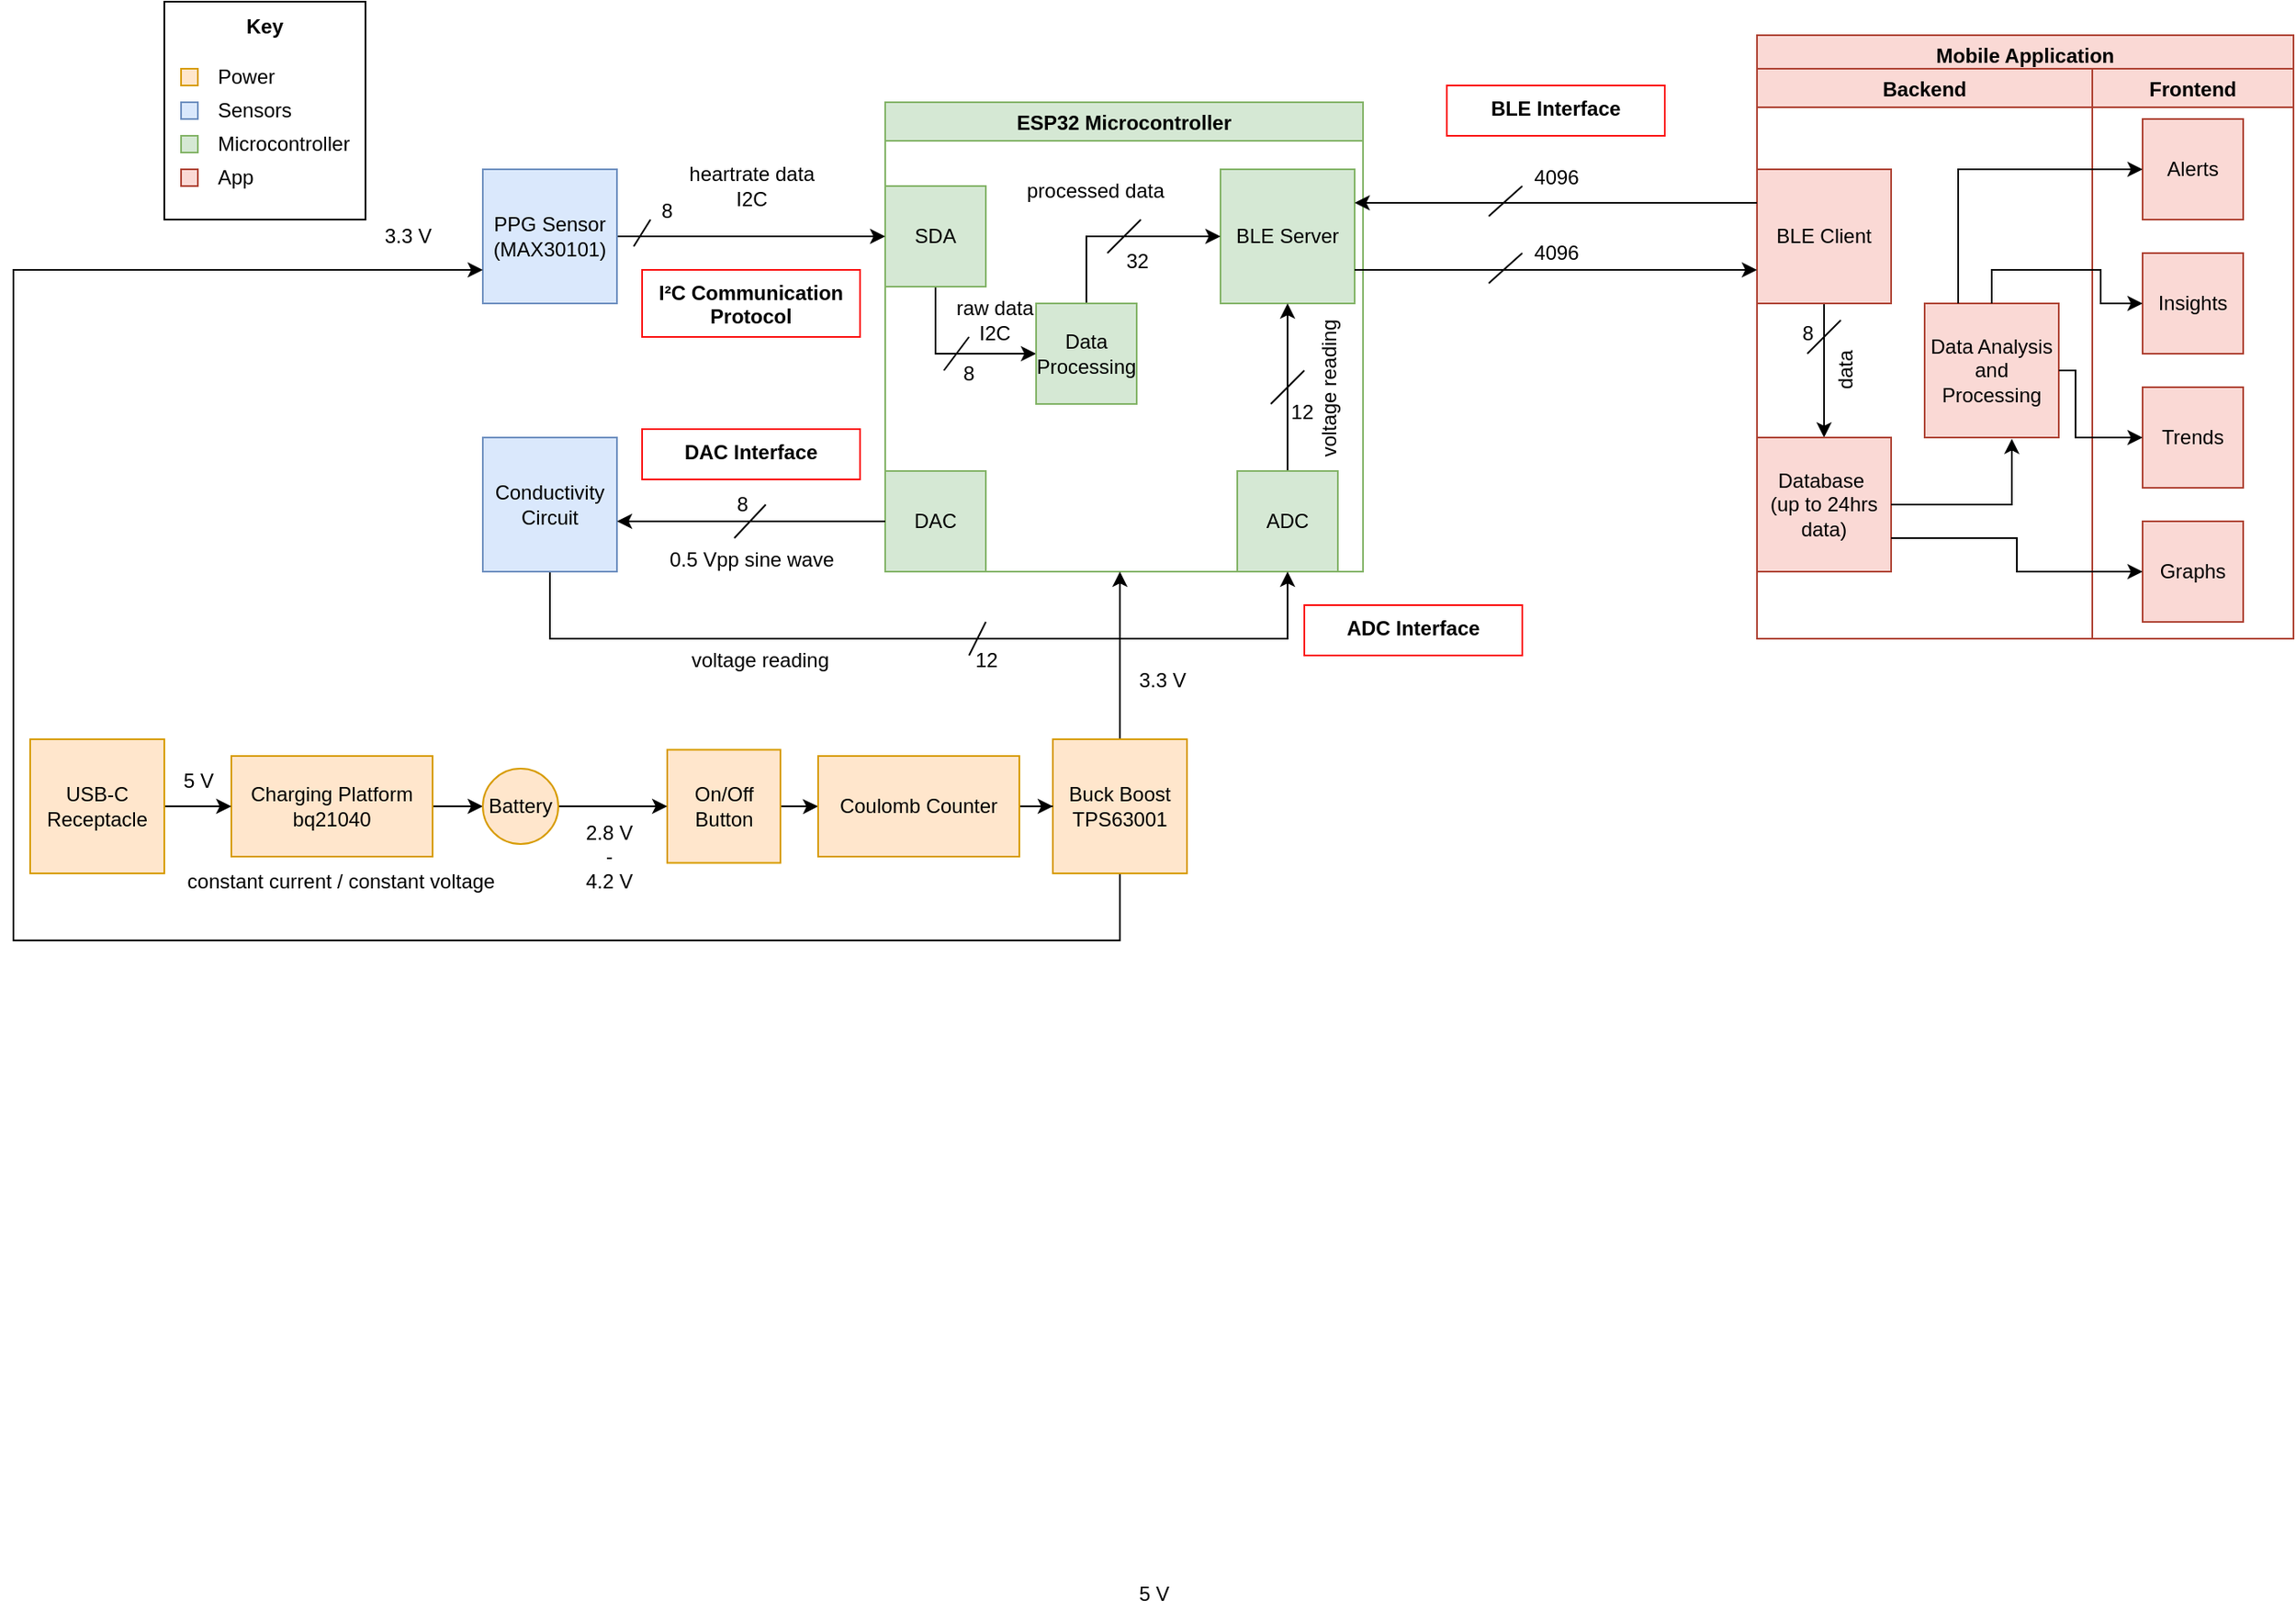 <mxfile version="26.1.0" pages="2">
  <diagram name="Page-1" id="XvgeLyfi9btd6hkqeVps">
    <mxGraphModel dx="2487" dy="908" grid="1" gridSize="10" guides="1" tooltips="1" connect="1" arrows="1" fold="1" page="1" pageScale="1" pageWidth="800" pageHeight="600" math="0" shadow="0">
      <root>
        <mxCell id="0" />
        <mxCell id="1" parent="0" />
        <mxCell id="u4qym9Ppzm83e0D_M728-1" value="Mobile Application" style="swimlane;fillColor=#fad9d5;strokeColor=#ae4132;" parent="1" vertex="1" connectable="0">
          <mxGeometry x="840" y="40" width="320" height="360" as="geometry" />
        </mxCell>
        <mxCell id="u4qym9Ppzm83e0D_M728-16" value="Backend" style="swimlane;fillColor=#fad9d5;strokeColor=#ae4132;" parent="u4qym9Ppzm83e0D_M728-1" vertex="1" connectable="0">
          <mxGeometry y="20" width="200" height="340" as="geometry" />
        </mxCell>
        <mxCell id="u4qym9Ppzm83e0D_M728-38" style="edgeStyle=orthogonalEdgeStyle;rounded=0;orthogonalLoop=1;jettySize=auto;html=1;exitX=0.5;exitY=1;exitDx=0;exitDy=0;entryX=0.5;entryY=0;entryDx=0;entryDy=0;" parent="u4qym9Ppzm83e0D_M728-16" source="u4qym9Ppzm83e0D_M728-5" target="u4qym9Ppzm83e0D_M728-37" edge="1">
          <mxGeometry relative="1" as="geometry" />
        </mxCell>
        <mxCell id="u4qym9Ppzm83e0D_M728-5" value="BLE Client" style="whiteSpace=wrap;html=1;aspect=fixed;fillColor=#fad9d5;strokeColor=#ae4132;" parent="u4qym9Ppzm83e0D_M728-16" vertex="1">
          <mxGeometry y="60" width="80" height="80" as="geometry" />
        </mxCell>
        <mxCell id="u4qym9Ppzm83e0D_M728-37" value="Database&amp;nbsp;&lt;div&gt;(up to 24hrs data)&lt;/div&gt;" style="whiteSpace=wrap;html=1;aspect=fixed;fillColor=#fad9d5;strokeColor=#ae4132;" parent="u4qym9Ppzm83e0D_M728-16" vertex="1">
          <mxGeometry y="220" width="80" height="80" as="geometry" />
        </mxCell>
        <mxCell id="u4qym9Ppzm83e0D_M728-43" value="Data Analysis and Processing" style="whiteSpace=wrap;html=1;aspect=fixed;fillColor=#fad9d5;strokeColor=#ae4132;" parent="u4qym9Ppzm83e0D_M728-16" vertex="1">
          <mxGeometry x="100" y="140" width="80" height="80" as="geometry" />
        </mxCell>
        <mxCell id="u4qym9Ppzm83e0D_M728-44" style="edgeStyle=orthogonalEdgeStyle;rounded=0;orthogonalLoop=1;jettySize=auto;html=1;exitX=1;exitY=0.5;exitDx=0;exitDy=0;entryX=0.65;entryY=1.009;entryDx=0;entryDy=0;entryPerimeter=0;" parent="u4qym9Ppzm83e0D_M728-16" source="u4qym9Ppzm83e0D_M728-37" target="u4qym9Ppzm83e0D_M728-43" edge="1">
          <mxGeometry relative="1" as="geometry" />
        </mxCell>
        <mxCell id="vP7fXU4nIcjZddZ_0kmI-10" value="data&lt;div&gt;&lt;br&gt;&lt;/div&gt;" style="text;html=1;align=center;verticalAlign=middle;resizable=0;points=[];autosize=1;strokeColor=none;fillColor=none;rotation=-90;" vertex="1" parent="u4qym9Ppzm83e0D_M728-16">
          <mxGeometry x="35" y="160" width="50" height="40" as="geometry" />
        </mxCell>
        <mxCell id="vP7fXU4nIcjZddZ_0kmI-49" value="" style="endArrow=none;html=1;rounded=0;" edge="1" parent="u4qym9Ppzm83e0D_M728-16">
          <mxGeometry width="50" height="50" relative="1" as="geometry">
            <mxPoint x="30" y="170" as="sourcePoint" />
            <mxPoint x="50" y="150" as="targetPoint" />
          </mxGeometry>
        </mxCell>
        <mxCell id="vP7fXU4nIcjZddZ_0kmI-50" value="&lt;div&gt;8&lt;/div&gt;" style="text;html=1;align=center;verticalAlign=middle;resizable=0;points=[];autosize=1;strokeColor=none;fillColor=none;" vertex="1" parent="u4qym9Ppzm83e0D_M728-16">
          <mxGeometry x="15" y="143" width="30" height="30" as="geometry" />
        </mxCell>
        <mxCell id="u4qym9Ppzm83e0D_M728-4" value="ESP32 Microcontroller" style="swimlane;fillColor=#d5e8d4;strokeColor=#82b366;" parent="1" vertex="1" connectable="0">
          <mxGeometry x="320" y="80" width="285" height="280" as="geometry" />
        </mxCell>
        <mxCell id="u4qym9Ppzm83e0D_M728-6" value="BLE Server" style="whiteSpace=wrap;html=1;aspect=fixed;fillColor=#d5e8d4;strokeColor=#82b366;" parent="u4qym9Ppzm83e0D_M728-4" vertex="1">
          <mxGeometry x="200" y="40" width="80" height="80" as="geometry" />
        </mxCell>
        <mxCell id="u4qym9Ppzm83e0D_M728-31" style="edgeStyle=orthogonalEdgeStyle;rounded=0;orthogonalLoop=1;jettySize=auto;html=1;exitX=0.5;exitY=1;exitDx=0;exitDy=0;entryX=0;entryY=0.5;entryDx=0;entryDy=0;" parent="u4qym9Ppzm83e0D_M728-4" source="u4qym9Ppzm83e0D_M728-23" target="u4qym9Ppzm83e0D_M728-28" edge="1">
          <mxGeometry relative="1" as="geometry" />
        </mxCell>
        <mxCell id="u4qym9Ppzm83e0D_M728-23" value="SDA" style="whiteSpace=wrap;html=1;aspect=fixed;fillColor=#d5e8d4;strokeColor=#82b366;" parent="u4qym9Ppzm83e0D_M728-4" vertex="1">
          <mxGeometry y="50" width="60" height="60" as="geometry" />
        </mxCell>
        <mxCell id="u4qym9Ppzm83e0D_M728-33" style="edgeStyle=orthogonalEdgeStyle;rounded=0;orthogonalLoop=1;jettySize=auto;html=1;exitX=0.5;exitY=0;exitDx=0;exitDy=0;entryX=0;entryY=0.5;entryDx=0;entryDy=0;" parent="u4qym9Ppzm83e0D_M728-4" source="u4qym9Ppzm83e0D_M728-28" target="u4qym9Ppzm83e0D_M728-6" edge="1">
          <mxGeometry relative="1" as="geometry" />
        </mxCell>
        <mxCell id="u4qym9Ppzm83e0D_M728-28" value="Data Processing" style="whiteSpace=wrap;html=1;aspect=fixed;fillColor=#d5e8d4;strokeColor=#82b366;" parent="u4qym9Ppzm83e0D_M728-4" vertex="1">
          <mxGeometry x="90" y="120" width="60" height="60" as="geometry" />
        </mxCell>
        <mxCell id="u4qym9Ppzm83e0D_M728-30" value="raw data&lt;div&gt;I2C&lt;/div&gt;" style="text;html=1;align=center;verticalAlign=middle;resizable=0;points=[];autosize=1;strokeColor=none;fillColor=none;" parent="u4qym9Ppzm83e0D_M728-4" vertex="1">
          <mxGeometry x="30" y="110" width="70" height="40" as="geometry" />
        </mxCell>
        <mxCell id="u4qym9Ppzm83e0D_M728-34" value="processed data&lt;div&gt;&lt;br&gt;&lt;/div&gt;" style="text;html=1;align=center;verticalAlign=middle;resizable=0;points=[];autosize=1;strokeColor=none;fillColor=none;" parent="u4qym9Ppzm83e0D_M728-4" vertex="1">
          <mxGeometry x="70" y="40" width="110" height="40" as="geometry" />
        </mxCell>
        <mxCell id="vP7fXU4nIcjZddZ_0kmI-76" style="edgeStyle=orthogonalEdgeStyle;rounded=0;orthogonalLoop=1;jettySize=auto;html=1;exitX=0.5;exitY=0;exitDx=0;exitDy=0;entryX=0.5;entryY=1;entryDx=0;entryDy=0;" edge="1" parent="u4qym9Ppzm83e0D_M728-4" source="u4qym9Ppzm83e0D_M728-35" target="u4qym9Ppzm83e0D_M728-6">
          <mxGeometry relative="1" as="geometry" />
        </mxCell>
        <mxCell id="u4qym9Ppzm83e0D_M728-35" value="ADC" style="whiteSpace=wrap;html=1;aspect=fixed;fillColor=#d5e8d4;strokeColor=#82b366;" parent="u4qym9Ppzm83e0D_M728-4" vertex="1">
          <mxGeometry x="210" y="220" width="60" height="60" as="geometry" />
        </mxCell>
        <mxCell id="vP7fXU4nIcjZddZ_0kmI-1" value="DAC" style="whiteSpace=wrap;html=1;aspect=fixed;fillColor=#d5e8d4;strokeColor=#82b366;" vertex="1" parent="u4qym9Ppzm83e0D_M728-4">
          <mxGeometry y="220" width="60" height="60" as="geometry" />
        </mxCell>
        <mxCell id="vP7fXU4nIcjZddZ_0kmI-9" value="&lt;div&gt;12&amp;nbsp;&lt;/div&gt;" style="text;html=1;align=center;verticalAlign=middle;resizable=0;points=[];autosize=1;strokeColor=none;fillColor=none;" vertex="1" parent="u4qym9Ppzm83e0D_M728-4">
          <mxGeometry x="230" y="170" width="40" height="30" as="geometry" />
        </mxCell>
        <mxCell id="vP7fXU4nIcjZddZ_0kmI-38" value="" style="endArrow=none;html=1;rounded=0;" edge="1" parent="u4qym9Ppzm83e0D_M728-4">
          <mxGeometry width="50" height="50" relative="1" as="geometry">
            <mxPoint x="230" y="180" as="sourcePoint" />
            <mxPoint x="250" y="160" as="targetPoint" />
          </mxGeometry>
        </mxCell>
        <mxCell id="vP7fXU4nIcjZddZ_0kmI-45" value="" style="endArrow=none;html=1;rounded=0;" edge="1" parent="u4qym9Ppzm83e0D_M728-4">
          <mxGeometry width="50" height="50" relative="1" as="geometry">
            <mxPoint x="35" y="160" as="sourcePoint" />
            <mxPoint x="50" y="140" as="targetPoint" />
          </mxGeometry>
        </mxCell>
        <mxCell id="vP7fXU4nIcjZddZ_0kmI-46" value="8" style="text;html=1;align=center;verticalAlign=middle;whiteSpace=wrap;rounded=0;" vertex="1" parent="u4qym9Ppzm83e0D_M728-4">
          <mxGeometry x="20" y="147" width="60" height="30" as="geometry" />
        </mxCell>
        <mxCell id="vP7fXU4nIcjZddZ_0kmI-47" value="" style="endArrow=none;html=1;rounded=0;" edge="1" parent="u4qym9Ppzm83e0D_M728-4">
          <mxGeometry width="50" height="50" relative="1" as="geometry">
            <mxPoint x="132.5" y="90" as="sourcePoint" />
            <mxPoint x="152.5" y="70" as="targetPoint" />
          </mxGeometry>
        </mxCell>
        <mxCell id="vP7fXU4nIcjZddZ_0kmI-48" value="&lt;div&gt;32&lt;/div&gt;" style="text;html=1;align=center;verticalAlign=middle;resizable=0;points=[];autosize=1;strokeColor=none;fillColor=none;" vertex="1" parent="u4qym9Ppzm83e0D_M728-4">
          <mxGeometry x="130" y="80" width="40" height="30" as="geometry" />
        </mxCell>
        <mxCell id="vP7fXU4nIcjZddZ_0kmI-75" value="voltage reading" style="text;html=1;align=center;verticalAlign=middle;resizable=0;points=[];autosize=1;strokeColor=none;fillColor=none;rotation=-90;" vertex="1" parent="u4qym9Ppzm83e0D_M728-4">
          <mxGeometry x="210" y="156" width="110" height="30" as="geometry" />
        </mxCell>
        <mxCell id="u4qym9Ppzm83e0D_M728-9" style="edgeStyle=orthogonalEdgeStyle;rounded=0;orthogonalLoop=1;jettySize=auto;html=1;exitX=0;exitY=0.25;exitDx=0;exitDy=0;entryX=1;entryY=0.25;entryDx=0;entryDy=0;" parent="1" source="u4qym9Ppzm83e0D_M728-5" target="u4qym9Ppzm83e0D_M728-6" edge="1">
          <mxGeometry relative="1" as="geometry" />
        </mxCell>
        <mxCell id="u4qym9Ppzm83e0D_M728-10" style="edgeStyle=orthogonalEdgeStyle;rounded=0;orthogonalLoop=1;jettySize=auto;html=1;exitX=1;exitY=0.75;exitDx=0;exitDy=0;entryX=0;entryY=0.75;entryDx=0;entryDy=0;" parent="1" source="u4qym9Ppzm83e0D_M728-6" target="u4qym9Ppzm83e0D_M728-5" edge="1">
          <mxGeometry relative="1" as="geometry" />
        </mxCell>
        <mxCell id="u4qym9Ppzm83e0D_M728-18" value="Frontend" style="swimlane;startSize=23;fillColor=#fad9d5;strokeColor=#ae4132;" parent="1" vertex="1" connectable="0">
          <mxGeometry x="1040" y="60" width="120" height="340" as="geometry" />
        </mxCell>
        <mxCell id="u4qym9Ppzm83e0D_M728-49" value="Graphs" style="whiteSpace=wrap;html=1;aspect=fixed;fillColor=#fad9d5;strokeColor=#ae4132;" parent="u4qym9Ppzm83e0D_M728-18" vertex="1">
          <mxGeometry x="30" y="270" width="60" height="60" as="geometry" />
        </mxCell>
        <mxCell id="u4qym9Ppzm83e0D_M728-51" value="Trends" style="whiteSpace=wrap;html=1;aspect=fixed;fillColor=#fad9d5;strokeColor=#ae4132;" parent="u4qym9Ppzm83e0D_M728-18" vertex="1">
          <mxGeometry x="30" y="190" width="60" height="60" as="geometry" />
        </mxCell>
        <mxCell id="u4qym9Ppzm83e0D_M728-55" value="Insights" style="whiteSpace=wrap;html=1;aspect=fixed;fillColor=#fad9d5;strokeColor=#ae4132;" parent="u4qym9Ppzm83e0D_M728-18" vertex="1">
          <mxGeometry x="30" y="110" width="60" height="60" as="geometry" />
        </mxCell>
        <mxCell id="u4qym9Ppzm83e0D_M728-56" value="Alerts" style="whiteSpace=wrap;html=1;aspect=fixed;fillColor=#fad9d5;strokeColor=#ae4132;" parent="u4qym9Ppzm83e0D_M728-18" vertex="1">
          <mxGeometry x="30" y="30" width="60" height="60" as="geometry" />
        </mxCell>
        <mxCell id="u4qym9Ppzm83e0D_M728-24" style="edgeStyle=orthogonalEdgeStyle;rounded=0;orthogonalLoop=1;jettySize=auto;html=1;exitX=1;exitY=0.5;exitDx=0;exitDy=0;entryX=0;entryY=0.5;entryDx=0;entryDy=0;" parent="1" source="u4qym9Ppzm83e0D_M728-21" target="u4qym9Ppzm83e0D_M728-23" edge="1">
          <mxGeometry relative="1" as="geometry" />
        </mxCell>
        <mxCell id="u4qym9Ppzm83e0D_M728-21" value="PPG Sensor&lt;div&gt;(MAX30101)&lt;/div&gt;" style="whiteSpace=wrap;html=1;aspect=fixed;fillColor=#dae8fc;strokeColor=#6c8ebf;" parent="1" vertex="1">
          <mxGeometry x="80" y="120" width="80" height="80" as="geometry" />
        </mxCell>
        <mxCell id="u4qym9Ppzm83e0D_M728-20" value="&lt;font face=&quot;Helvetica&quot;&gt;&lt;b&gt;I²C Communication Protocol&lt;/b&gt;&lt;/font&gt;" style="text;whiteSpace=wrap;html=1;strokeColor=light-dark(#fb0909, #ededed);align=center;" parent="1" vertex="1">
          <mxGeometry x="175" y="180" width="130" height="40" as="geometry" />
        </mxCell>
        <mxCell id="u4qym9Ppzm83e0D_M728-25" value="heartrate&lt;span style=&quot;background-color: transparent; color: light-dark(rgb(0, 0, 0), rgb(255, 255, 255));&quot;&gt;&amp;nbsp;data&lt;/span&gt;&lt;div&gt;&lt;span style=&quot;background-color: transparent; color: light-dark(rgb(0, 0, 0), rgb(255, 255, 255));&quot;&gt;I2C&lt;/span&gt;&lt;/div&gt;" style="text;html=1;align=center;verticalAlign=middle;resizable=0;points=[];autosize=1;strokeColor=none;fillColor=none;" parent="1" vertex="1">
          <mxGeometry x="190" y="110" width="100" height="40" as="geometry" />
        </mxCell>
        <mxCell id="vP7fXU4nIcjZddZ_0kmI-6" style="edgeStyle=orthogonalEdgeStyle;rounded=0;orthogonalLoop=1;jettySize=auto;html=1;entryX=0.5;entryY=1;entryDx=0;entryDy=0;" edge="1" parent="1" source="u4qym9Ppzm83e0D_M728-36" target="u4qym9Ppzm83e0D_M728-35">
          <mxGeometry relative="1" as="geometry">
            <mxPoint x="550" y="360" as="targetPoint" />
            <Array as="points">
              <mxPoint x="120" y="400" />
              <mxPoint x="560" y="400" />
            </Array>
          </mxGeometry>
        </mxCell>
        <mxCell id="u4qym9Ppzm83e0D_M728-36" value="Conductivity Circuit" style="whiteSpace=wrap;html=1;aspect=fixed;fillColor=#dae8fc;strokeColor=#6c8ebf;" parent="1" vertex="1">
          <mxGeometry x="80" y="280" width="80" height="80" as="geometry" />
        </mxCell>
        <mxCell id="u4qym9Ppzm83e0D_M728-54" style="edgeStyle=orthogonalEdgeStyle;rounded=0;orthogonalLoop=1;jettySize=auto;html=1;exitX=1;exitY=0.75;exitDx=0;exitDy=0;" parent="1" source="u4qym9Ppzm83e0D_M728-37" target="u4qym9Ppzm83e0D_M728-49" edge="1">
          <mxGeometry relative="1" as="geometry" />
        </mxCell>
        <mxCell id="u4qym9Ppzm83e0D_M728-57" style="edgeStyle=orthogonalEdgeStyle;rounded=0;orthogonalLoop=1;jettySize=auto;html=1;exitX=1;exitY=0.5;exitDx=0;exitDy=0;entryX=0;entryY=0.5;entryDx=0;entryDy=0;" parent="1" source="u4qym9Ppzm83e0D_M728-43" target="u4qym9Ppzm83e0D_M728-51" edge="1">
          <mxGeometry relative="1" as="geometry">
            <Array as="points">
              <mxPoint x="1030" y="240" />
              <mxPoint x="1030" y="280" />
            </Array>
          </mxGeometry>
        </mxCell>
        <mxCell id="u4qym9Ppzm83e0D_M728-58" style="edgeStyle=orthogonalEdgeStyle;rounded=0;orthogonalLoop=1;jettySize=auto;html=1;exitX=0.5;exitY=0;exitDx=0;exitDy=0;entryX=0;entryY=0.5;entryDx=0;entryDy=0;" parent="1" source="u4qym9Ppzm83e0D_M728-43" target="u4qym9Ppzm83e0D_M728-55" edge="1">
          <mxGeometry relative="1" as="geometry" />
        </mxCell>
        <mxCell id="u4qym9Ppzm83e0D_M728-59" style="edgeStyle=orthogonalEdgeStyle;rounded=0;orthogonalLoop=1;jettySize=auto;html=1;exitX=0.25;exitY=0;exitDx=0;exitDy=0;entryX=0;entryY=0.5;entryDx=0;entryDy=0;" parent="1" source="u4qym9Ppzm83e0D_M728-43" target="u4qym9Ppzm83e0D_M728-56" edge="1">
          <mxGeometry relative="1" as="geometry" />
        </mxCell>
        <mxCell id="u4qym9Ppzm83e0D_M728-66" value="&lt;div&gt;0.5 Vpp sine wave&lt;/div&gt;" style="text;html=1;align=center;verticalAlign=middle;resizable=0;points=[];autosize=1;strokeColor=none;fillColor=none;" parent="1" vertex="1">
          <mxGeometry x="180" y="338" width="120" height="30" as="geometry" />
        </mxCell>
        <mxCell id="vP7fXU4nIcjZddZ_0kmI-4" value="" style="edgeStyle=orthogonalEdgeStyle;rounded=0;orthogonalLoop=1;jettySize=auto;html=1;" edge="1" parent="1" source="vP7fXU4nIcjZddZ_0kmI-1" target="u4qym9Ppzm83e0D_M728-36">
          <mxGeometry relative="1" as="geometry">
            <Array as="points">
              <mxPoint x="210" y="330" />
              <mxPoint x="210" y="330" />
            </Array>
          </mxGeometry>
        </mxCell>
        <mxCell id="vP7fXU4nIcjZddZ_0kmI-14" style="edgeStyle=orthogonalEdgeStyle;rounded=0;orthogonalLoop=1;jettySize=auto;html=1;exitX=0.5;exitY=0;exitDx=0;exitDy=0;" edge="1" parent="1" source="vP7fXU4nIcjZddZ_0kmI-13">
          <mxGeometry relative="1" as="geometry">
            <mxPoint x="460" y="360" as="targetPoint" />
          </mxGeometry>
        </mxCell>
        <mxCell id="vP7fXU4nIcjZddZ_0kmI-73" style="edgeStyle=orthogonalEdgeStyle;rounded=0;orthogonalLoop=1;jettySize=auto;html=1;exitX=0.5;exitY=1;exitDx=0;exitDy=0;entryX=0;entryY=0.75;entryDx=0;entryDy=0;" edge="1" parent="1" source="vP7fXU4nIcjZddZ_0kmI-13" target="u4qym9Ppzm83e0D_M728-21">
          <mxGeometry relative="1" as="geometry">
            <Array as="points">
              <mxPoint x="460" y="580" />
              <mxPoint x="-200" y="580" />
              <mxPoint x="-200" y="180" />
            </Array>
          </mxGeometry>
        </mxCell>
        <mxCell id="vP7fXU4nIcjZddZ_0kmI-13" value="Buck Boost&lt;div&gt;TPS63001&lt;/div&gt;" style="whiteSpace=wrap;html=1;aspect=fixed;fillColor=#ffe6cc;strokeColor=#d79b00;" vertex="1" parent="1">
          <mxGeometry x="420" y="460" width="80" height="80" as="geometry" />
        </mxCell>
        <mxCell id="vP7fXU4nIcjZddZ_0kmI-15" value="3.3 V" style="text;html=1;align=center;verticalAlign=middle;resizable=0;points=[];autosize=1;strokeColor=none;fillColor=none;" vertex="1" parent="1">
          <mxGeometry x="460" y="410" width="50" height="30" as="geometry" />
        </mxCell>
        <mxCell id="vP7fXU4nIcjZddZ_0kmI-26" value="" style="edgeStyle=orthogonalEdgeStyle;rounded=0;orthogonalLoop=1;jettySize=auto;html=1;" edge="1" parent="1" source="vP7fXU4nIcjZddZ_0kmI-16" target="vP7fXU4nIcjZddZ_0kmI-25">
          <mxGeometry relative="1" as="geometry" />
        </mxCell>
        <mxCell id="vP7fXU4nIcjZddZ_0kmI-16" value="On/Off Button" style="whiteSpace=wrap;html=1;aspect=fixed;fillColor=#ffe6cc;strokeColor=#d79b00;" vertex="1" parent="1">
          <mxGeometry x="190" y="466.25" width="67.5" height="67.5" as="geometry" />
        </mxCell>
        <mxCell id="vP7fXU4nIcjZddZ_0kmI-23" value="" style="edgeStyle=orthogonalEdgeStyle;rounded=0;orthogonalLoop=1;jettySize=auto;html=1;" edge="1" parent="1" source="vP7fXU4nIcjZddZ_0kmI-18" target="vP7fXU4nIcjZddZ_0kmI-21">
          <mxGeometry relative="1" as="geometry" />
        </mxCell>
        <mxCell id="vP7fXU4nIcjZddZ_0kmI-18" value="Charging Platform&lt;div&gt;bq21040&lt;/div&gt;" style="rounded=0;whiteSpace=wrap;html=1;fillColor=#ffe6cc;strokeColor=#d79b00;" vertex="1" parent="1">
          <mxGeometry x="-70" y="470" width="120" height="60" as="geometry" />
        </mxCell>
        <mxCell id="vP7fXU4nIcjZddZ_0kmI-24" value="" style="edgeStyle=orthogonalEdgeStyle;rounded=0;orthogonalLoop=1;jettySize=auto;html=1;" edge="1" parent="1" source="vP7fXU4nIcjZddZ_0kmI-21" target="vP7fXU4nIcjZddZ_0kmI-16">
          <mxGeometry relative="1" as="geometry" />
        </mxCell>
        <mxCell id="vP7fXU4nIcjZddZ_0kmI-21" value="Battery" style="ellipse;whiteSpace=wrap;html=1;aspect=fixed;fillColor=#ffe6cc;strokeColor=#d79b00;" vertex="1" parent="1">
          <mxGeometry x="80" y="477.5" width="45" height="45" as="geometry" />
        </mxCell>
        <mxCell id="vP7fXU4nIcjZddZ_0kmI-27" value="" style="edgeStyle=orthogonalEdgeStyle;rounded=0;orthogonalLoop=1;jettySize=auto;html=1;" edge="1" parent="1" source="vP7fXU4nIcjZddZ_0kmI-25" target="vP7fXU4nIcjZddZ_0kmI-13">
          <mxGeometry relative="1" as="geometry" />
        </mxCell>
        <mxCell id="vP7fXU4nIcjZddZ_0kmI-25" value="Coulomb Counter" style="rounded=0;whiteSpace=wrap;html=1;fillColor=#ffe6cc;strokeColor=#d79b00;" vertex="1" parent="1">
          <mxGeometry x="280" y="470" width="120" height="60" as="geometry" />
        </mxCell>
        <mxCell id="vP7fXU4nIcjZddZ_0kmI-28" value="&lt;div&gt;&lt;span style=&quot;background-color: transparent; color: light-dark(rgb(0, 0, 0), rgb(255, 255, 255));&quot;&gt;5 V&lt;/span&gt;&lt;/div&gt;" style="text;html=1;align=center;verticalAlign=middle;resizable=0;points=[];autosize=1;strokeColor=none;fillColor=none;" vertex="1" parent="1">
          <mxGeometry x="460" y="955" width="40" height="30" as="geometry" />
        </mxCell>
        <mxCell id="vP7fXU4nIcjZddZ_0kmI-29" value="constant current / constant voltage" style="text;html=1;align=center;verticalAlign=middle;resizable=0;points=[];autosize=1;strokeColor=none;fillColor=none;" vertex="1" parent="1">
          <mxGeometry x="-110" y="530" width="210" height="30" as="geometry" />
        </mxCell>
        <mxCell id="vP7fXU4nIcjZddZ_0kmI-30" value="&lt;div&gt;2.8 V&lt;/div&gt;&lt;div&gt;-&lt;/div&gt;&lt;div&gt;4.2 V&lt;/div&gt;" style="text;html=1;align=center;verticalAlign=middle;resizable=0;points=[];autosize=1;strokeColor=none;fillColor=none;" vertex="1" parent="1">
          <mxGeometry x="130" y="500" width="50" height="60" as="geometry" />
        </mxCell>
        <mxCell id="vP7fXU4nIcjZddZ_0kmI-34" value="" style="edgeStyle=orthogonalEdgeStyle;rounded=0;orthogonalLoop=1;jettySize=auto;html=1;" edge="1" parent="1" source="vP7fXU4nIcjZddZ_0kmI-32" target="vP7fXU4nIcjZddZ_0kmI-18">
          <mxGeometry relative="1" as="geometry" />
        </mxCell>
        <mxCell id="vP7fXU4nIcjZddZ_0kmI-32" value="USB-C Receptacle" style="whiteSpace=wrap;html=1;aspect=fixed;fillColor=#ffe6cc;strokeColor=#d79b00;" vertex="1" parent="1">
          <mxGeometry x="-190" y="460" width="80" height="80" as="geometry" />
        </mxCell>
        <mxCell id="vP7fXU4nIcjZddZ_0kmI-36" value="" style="endArrow=none;html=1;rounded=0;" edge="1" parent="1">
          <mxGeometry width="50" height="50" relative="1" as="geometry">
            <mxPoint x="370" y="410" as="sourcePoint" />
            <mxPoint x="380" y="390" as="targetPoint" />
          </mxGeometry>
        </mxCell>
        <mxCell id="vP7fXU4nIcjZddZ_0kmI-37" value="12" style="text;html=1;align=center;verticalAlign=middle;resizable=0;points=[];autosize=1;strokeColor=none;fillColor=none;" vertex="1" parent="1">
          <mxGeometry x="360" y="398" width="40" height="30" as="geometry" />
        </mxCell>
        <mxCell id="vP7fXU4nIcjZddZ_0kmI-39" value="" style="endArrow=none;html=1;rounded=0;" edge="1" parent="1">
          <mxGeometry width="50" height="50" relative="1" as="geometry">
            <mxPoint x="230" y="340" as="sourcePoint" />
            <mxPoint x="248.75" y="320" as="targetPoint" />
          </mxGeometry>
        </mxCell>
        <mxCell id="vP7fXU4nIcjZddZ_0kmI-40" value="8" style="text;html=1;align=center;verticalAlign=middle;whiteSpace=wrap;rounded=0;" vertex="1" parent="1">
          <mxGeometry x="205" y="305" width="60" height="30" as="geometry" />
        </mxCell>
        <mxCell id="vP7fXU4nIcjZddZ_0kmI-42" value="" style="endArrow=none;html=1;rounded=0;" edge="1" parent="1">
          <mxGeometry width="50" height="50" relative="1" as="geometry">
            <mxPoint x="170" y="166" as="sourcePoint" />
            <mxPoint x="180" y="150" as="targetPoint" />
          </mxGeometry>
        </mxCell>
        <mxCell id="vP7fXU4nIcjZddZ_0kmI-43" value="8" style="text;html=1;align=center;verticalAlign=middle;whiteSpace=wrap;rounded=0;" vertex="1" parent="1">
          <mxGeometry x="160" y="130" width="60" height="30" as="geometry" />
        </mxCell>
        <mxCell id="vP7fXU4nIcjZddZ_0kmI-51" value="" style="endArrow=none;html=1;rounded=0;" edge="1" parent="1">
          <mxGeometry width="50" height="50" relative="1" as="geometry">
            <mxPoint x="680" y="148" as="sourcePoint" />
            <mxPoint x="700" y="130" as="targetPoint" />
          </mxGeometry>
        </mxCell>
        <mxCell id="vP7fXU4nIcjZddZ_0kmI-52" value="" style="endArrow=none;html=1;rounded=0;" edge="1" parent="1">
          <mxGeometry width="50" height="50" relative="1" as="geometry">
            <mxPoint x="680" y="188" as="sourcePoint" />
            <mxPoint x="700" y="170" as="targetPoint" />
          </mxGeometry>
        </mxCell>
        <mxCell id="vP7fXU4nIcjZddZ_0kmI-53" value="&lt;div&gt;4096&lt;/div&gt;" style="text;html=1;align=center;verticalAlign=middle;resizable=0;points=[];autosize=1;strokeColor=none;fillColor=none;" vertex="1" parent="1">
          <mxGeometry x="695" y="110" width="50" height="30" as="geometry" />
        </mxCell>
        <mxCell id="vP7fXU4nIcjZddZ_0kmI-54" value="&lt;div&gt;4096&lt;/div&gt;" style="text;html=1;align=center;verticalAlign=middle;resizable=0;points=[];autosize=1;strokeColor=none;fillColor=none;" vertex="1" parent="1">
          <mxGeometry x="695" y="155" width="50" height="30" as="geometry" />
        </mxCell>
        <mxCell id="vP7fXU4nIcjZddZ_0kmI-55" value="&lt;b&gt;Key&lt;/b&gt;&lt;div&gt;&lt;b&gt;&lt;br&gt;&lt;/b&gt;&lt;/div&gt;&lt;div&gt;&lt;b&gt;&lt;br&gt;&lt;/b&gt;&lt;/div&gt;&lt;div&gt;&lt;b&gt;&lt;br&gt;&lt;/b&gt;&lt;/div&gt;&lt;div&gt;&lt;b&gt;&lt;br&gt;&lt;/b&gt;&lt;/div&gt;&lt;div&gt;&lt;br&gt;&lt;/div&gt;&lt;div&gt;&lt;br&gt;&lt;/div&gt;&lt;div&gt;&lt;br&gt;&lt;/div&gt;" style="rounded=0;whiteSpace=wrap;html=1;" vertex="1" parent="1">
          <mxGeometry x="-110" y="20" width="120" height="130" as="geometry" />
        </mxCell>
        <mxCell id="vP7fXU4nIcjZddZ_0kmI-56" value="" style="rounded=0;whiteSpace=wrap;html=1;fillColor=#ffe6cc;strokeColor=#d79b00;" vertex="1" parent="1">
          <mxGeometry x="-100" y="60" width="10" height="10" as="geometry" />
        </mxCell>
        <mxCell id="vP7fXU4nIcjZddZ_0kmI-57" value="Power" style="text;html=1;align=left;verticalAlign=middle;whiteSpace=wrap;rounded=0;" vertex="1" parent="1">
          <mxGeometry x="-80" y="50" width="60" height="30" as="geometry" />
        </mxCell>
        <mxCell id="vP7fXU4nIcjZddZ_0kmI-58" value="" style="rounded=0;whiteSpace=wrap;html=1;fillColor=#dae8fc;strokeColor=#6c8ebf;" vertex="1" parent="1">
          <mxGeometry x="-100" y="80" width="10" height="10" as="geometry" />
        </mxCell>
        <mxCell id="vP7fXU4nIcjZddZ_0kmI-59" value="Sensors" style="text;html=1;align=left;verticalAlign=middle;whiteSpace=wrap;rounded=0;" vertex="1" parent="1">
          <mxGeometry x="-80" y="70" width="60" height="30" as="geometry" />
        </mxCell>
        <mxCell id="vP7fXU4nIcjZddZ_0kmI-60" value="" style="rounded=0;whiteSpace=wrap;html=1;fillColor=#d5e8d4;strokeColor=#82b366;" vertex="1" parent="1">
          <mxGeometry x="-100" y="100" width="10" height="10" as="geometry" />
        </mxCell>
        <mxCell id="vP7fXU4nIcjZddZ_0kmI-61" value="Microcontroller" style="text;html=1;align=left;verticalAlign=middle;whiteSpace=wrap;rounded=0;" vertex="1" parent="1">
          <mxGeometry x="-80" y="90" width="60" height="30" as="geometry" />
        </mxCell>
        <mxCell id="vP7fXU4nIcjZddZ_0kmI-66" value="" style="rounded=0;whiteSpace=wrap;html=1;fillColor=#fad9d5;strokeColor=#ae4132;" vertex="1" parent="1">
          <mxGeometry x="-100" y="120" width="10" height="10" as="geometry" />
        </mxCell>
        <mxCell id="vP7fXU4nIcjZddZ_0kmI-67" value="App" style="text;html=1;align=left;verticalAlign=middle;whiteSpace=wrap;rounded=0;" vertex="1" parent="1">
          <mxGeometry x="-80" y="110" width="60" height="30" as="geometry" />
        </mxCell>
        <mxCell id="vP7fXU4nIcjZddZ_0kmI-74" value="voltage reading" style="text;html=1;align=center;verticalAlign=middle;resizable=0;points=[];autosize=1;strokeColor=none;fillColor=none;" vertex="1" parent="1">
          <mxGeometry x="190" y="398" width="110" height="30" as="geometry" />
        </mxCell>
        <mxCell id="vP7fXU4nIcjZddZ_0kmI-69" value="&lt;font face=&quot;Helvetica&quot;&gt;&lt;b&gt;DAC Interface&lt;/b&gt;&lt;/font&gt;" style="text;whiteSpace=wrap;html=1;strokeColor=light-dark(#fb0909, #ededed);align=center;" vertex="1" parent="1">
          <mxGeometry x="175" y="275" width="130" height="30" as="geometry" />
        </mxCell>
        <mxCell id="vP7fXU4nIcjZddZ_0kmI-70" value="&lt;font face=&quot;Helvetica&quot;&gt;&lt;b&gt;ADC Interface&lt;/b&gt;&lt;/font&gt;" style="text;whiteSpace=wrap;html=1;strokeColor=light-dark(#fb0909, #ededed);align=center;" vertex="1" parent="1">
          <mxGeometry x="570" y="380" width="130" height="30" as="geometry" />
        </mxCell>
        <mxCell id="vP7fXU4nIcjZddZ_0kmI-77" value="3.3 V" style="text;html=1;align=center;verticalAlign=middle;resizable=0;points=[];autosize=1;strokeColor=none;fillColor=none;" vertex="1" parent="1">
          <mxGeometry x="10" y="145" width="50" height="30" as="geometry" />
        </mxCell>
        <mxCell id="vP7fXU4nIcjZddZ_0kmI-79" value="&lt;font face=&quot;Helvetica&quot;&gt;&lt;b&gt;BLE Interface&lt;/b&gt;&lt;/font&gt;" style="text;whiteSpace=wrap;html=1;strokeColor=light-dark(#fb0909, #ededed);align=center;" vertex="1" parent="1">
          <mxGeometry x="655" y="70" width="130" height="30" as="geometry" />
        </mxCell>
        <mxCell id="vP7fXU4nIcjZddZ_0kmI-80" value="5 V" style="text;html=1;align=center;verticalAlign=middle;resizable=0;points=[];autosize=1;strokeColor=none;fillColor=none;" vertex="1" parent="1">
          <mxGeometry x="-110" y="470" width="40" height="30" as="geometry" />
        </mxCell>
      </root>
    </mxGraphModel>
  </diagram>
  <diagram id="wZ4oMLHrNqzfF4DxEEy1" name="Page-2">
    <mxGraphModel dx="1674" dy="866" grid="0" gridSize="10" guides="1" tooltips="1" connect="1" arrows="1" fold="1" page="0" pageScale="1" pageWidth="850" pageHeight="1100" math="0" shadow="0">
      <root>
        <mxCell id="0" />
        <mxCell id="1" parent="0" />
      </root>
    </mxGraphModel>
  </diagram>
</mxfile>
